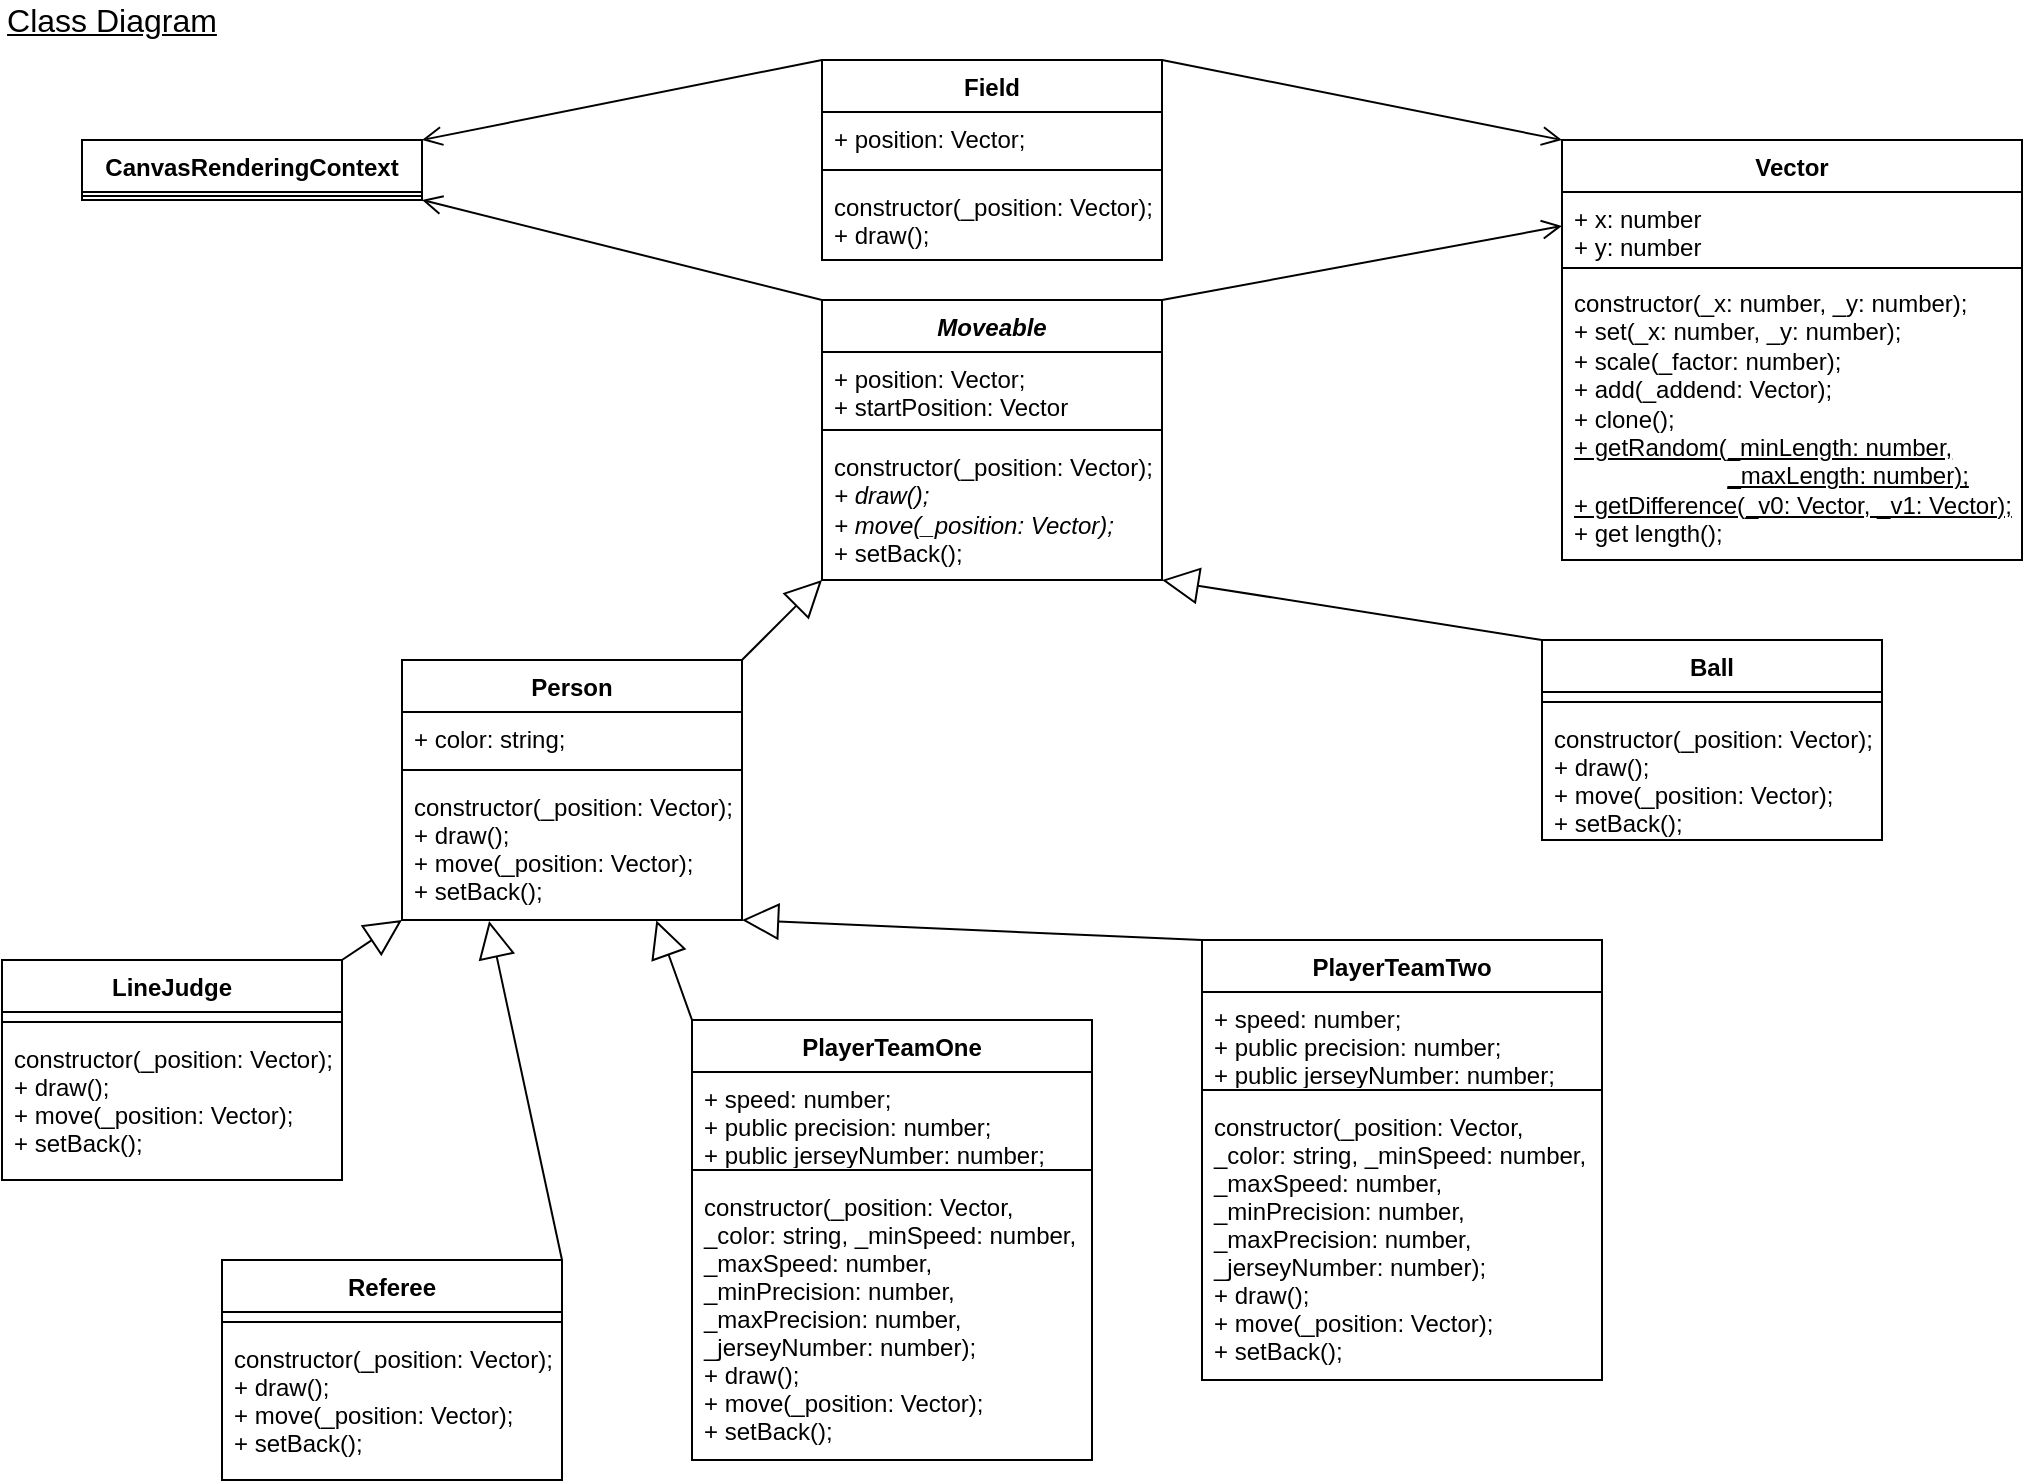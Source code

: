 <mxfile version="14.5.1" type="device"><diagram id="C5RBs43oDa-KdzZeNtuy" name="ClassDiagram"><mxGraphModel dx="509" dy="599" grid="1" gridSize="10" guides="1" tooltips="1" connect="1" arrows="1" fold="1" page="1" pageScale="1" pageWidth="1169" pageHeight="827" math="0" shadow="0"><root><mxCell id="WIyWlLk6GJQsqaUBKTNV-0"/><mxCell id="WIyWlLk6GJQsqaUBKTNV-1" parent="WIyWlLk6GJQsqaUBKTNV-0"/><mxCell id="8CYJgGClxoMhV85A07EX-25" value="Vector" style="swimlane;fontStyle=1;align=center;verticalAlign=top;childLayout=stackLayout;horizontal=1;startSize=26;horizontalStack=0;resizeParent=1;resizeLast=0;collapsible=1;marginBottom=0;rounded=0;shadow=0;strokeWidth=1;" parent="WIyWlLk6GJQsqaUBKTNV-1" vertex="1"><mxGeometry x="820" y="110" width="230" height="210" as="geometry"><mxRectangle x="220" y="120" width="160" height="26" as="alternateBounds"/></mxGeometry></mxCell><mxCell id="8CYJgGClxoMhV85A07EX-26" value="+ x: number&#10;+ y: number" style="text;align=left;verticalAlign=top;spacingLeft=4;spacingRight=4;overflow=hidden;rotatable=0;points=[[0,0.5],[1,0.5]];portConstraint=eastwest;" parent="8CYJgGClxoMhV85A07EX-25" vertex="1"><mxGeometry y="26" width="230" height="34" as="geometry"/></mxCell><mxCell id="8CYJgGClxoMhV85A07EX-27" value="" style="line;html=1;strokeWidth=1;align=left;verticalAlign=middle;spacingTop=-1;spacingLeft=3;spacingRight=3;rotatable=0;labelPosition=right;points=[];portConstraint=eastwest;" parent="8CYJgGClxoMhV85A07EX-25" vertex="1"><mxGeometry y="60" width="230" height="8" as="geometry"/></mxCell><mxCell id="8CYJgGClxoMhV85A07EX-28" value="constructor(_x: number, _y: number);&lt;br&gt;+ set(_x: number, _y: number);&lt;br&gt;+ scale(_factor: number);&lt;br&gt;+ add(_addend: Vector);&lt;br&gt;+ clone();&lt;br&gt;&lt;u&gt;+ getRandom(_minLength: number,&lt;/u&gt;&lt;br&gt;&amp;nbsp; &amp;nbsp; &amp;nbsp; &amp;nbsp; &amp;nbsp; &amp;nbsp; &amp;nbsp; &amp;nbsp; &amp;nbsp; &amp;nbsp; &amp;nbsp; &amp;nbsp;&lt;u&gt;_maxLength: number);&lt;/u&gt;&lt;br&gt;&lt;u&gt;+ getDifference(_v0: Vector, _v1: Vector);&lt;/u&gt;&lt;br&gt;+ get length();" style="text;align=left;verticalAlign=top;spacingLeft=4;spacingRight=4;overflow=hidden;rotatable=0;points=[[0,0.5],[1,0.5]];portConstraint=eastwest;html=1;" parent="8CYJgGClxoMhV85A07EX-25" vertex="1"><mxGeometry y="68" width="230" height="142" as="geometry"/></mxCell><mxCell id="8CYJgGClxoMhV85A07EX-0" value="CanvasRenderingContext" style="swimlane;fontStyle=1;align=center;verticalAlign=top;childLayout=stackLayout;horizontal=1;startSize=26;horizontalStack=0;resizeParent=1;resizeLast=0;collapsible=1;marginBottom=0;rounded=0;shadow=0;strokeWidth=1;" parent="WIyWlLk6GJQsqaUBKTNV-1" vertex="1"><mxGeometry x="80" y="110" width="170" height="30" as="geometry"><mxRectangle x="220" y="120" width="160" height="26" as="alternateBounds"/></mxGeometry></mxCell><mxCell id="8CYJgGClxoMhV85A07EX-2" value="" style="line;html=1;strokeWidth=1;align=left;verticalAlign=middle;spacingTop=-1;spacingLeft=3;spacingRight=3;rotatable=0;labelPosition=right;points=[];portConstraint=eastwest;" parent="8CYJgGClxoMhV85A07EX-0" vertex="1"><mxGeometry y="26" width="170" height="4" as="geometry"/></mxCell><mxCell id="8CYJgGClxoMhV85A07EX-17" value="Person" style="swimlane;fontStyle=1;align=center;verticalAlign=top;childLayout=stackLayout;horizontal=1;startSize=26;horizontalStack=0;resizeParent=1;resizeLast=0;collapsible=1;marginBottom=0;rounded=0;shadow=0;strokeWidth=1;" parent="WIyWlLk6GJQsqaUBKTNV-1" vertex="1"><mxGeometry x="240" y="370" width="170" height="130" as="geometry"><mxRectangle x="220" y="120" width="160" height="26" as="alternateBounds"/></mxGeometry></mxCell><mxCell id="YsZzwCmOTXR5AgOq76Cu-9" value="+ color: string;" style="text;align=left;verticalAlign=top;spacingLeft=4;spacingRight=4;overflow=hidden;rotatable=0;points=[[0,0.5],[1,0.5]];portConstraint=eastwest;" parent="8CYJgGClxoMhV85A07EX-17" vertex="1"><mxGeometry y="26" width="170" height="24" as="geometry"/></mxCell><mxCell id="8CYJgGClxoMhV85A07EX-19" value="" style="line;html=1;strokeWidth=1;align=left;verticalAlign=middle;spacingTop=-1;spacingLeft=3;spacingRight=3;rotatable=0;labelPosition=right;points=[];portConstraint=eastwest;" parent="8CYJgGClxoMhV85A07EX-17" vertex="1"><mxGeometry y="50" width="170" height="10" as="geometry"/></mxCell><mxCell id="8CYJgGClxoMhV85A07EX-20" value="constructor(_position: Vector);&#10;+ draw();&#10;+ move(_position: Vector);&#10;+ setBack();" style="text;align=left;verticalAlign=top;spacingLeft=4;spacingRight=4;overflow=hidden;rotatable=0;points=[[0,0.5],[1,0.5]];portConstraint=eastwest;" parent="8CYJgGClxoMhV85A07EX-17" vertex="1"><mxGeometry y="60" width="170" height="70" as="geometry"/></mxCell><mxCell id="3dxf1-5tAdsy0XyohBqg-0" value="Ball" style="swimlane;fontStyle=1;align=center;verticalAlign=top;childLayout=stackLayout;horizontal=1;startSize=26;horizontalStack=0;resizeParent=1;resizeLast=0;collapsible=1;marginBottom=0;rounded=0;shadow=0;strokeWidth=1;" parent="WIyWlLk6GJQsqaUBKTNV-1" vertex="1"><mxGeometry x="810" y="360" width="170" height="100" as="geometry"><mxRectangle x="220" y="120" width="160" height="26" as="alternateBounds"/></mxGeometry></mxCell><mxCell id="3dxf1-5tAdsy0XyohBqg-2" value="" style="line;html=1;strokeWidth=1;align=left;verticalAlign=middle;spacingTop=-1;spacingLeft=3;spacingRight=3;rotatable=0;labelPosition=right;points=[];portConstraint=eastwest;" parent="3dxf1-5tAdsy0XyohBqg-0" vertex="1"><mxGeometry y="26" width="170" height="10" as="geometry"/></mxCell><mxCell id="3dxf1-5tAdsy0XyohBqg-3" value="constructor(_position: Vector);&#10;+ draw();&#10;+ move(_position: Vector);&#10;+ setBack();" style="text;align=left;verticalAlign=top;spacingLeft=4;spacingRight=4;overflow=hidden;rotatable=0;points=[[0,0.5],[1,0.5]];portConstraint=eastwest;" parent="3dxf1-5tAdsy0XyohBqg-0" vertex="1"><mxGeometry y="36" width="170" height="64" as="geometry"/></mxCell><mxCell id="3dxf1-5tAdsy0XyohBqg-4" value="&lt;font style=&quot;font-size: 16px&quot;&gt;&lt;u&gt;Class Diagram&lt;/u&gt;&lt;/font&gt;" style="text;html=1;strokeColor=none;fillColor=none;align=center;verticalAlign=middle;whiteSpace=wrap;rounded=0;" parent="WIyWlLk6GJQsqaUBKTNV-1" vertex="1"><mxGeometry x="40" y="40" width="110" height="20" as="geometry"/></mxCell><mxCell id="G8MSJm8bPXZHYzcvokG--5" value="Moveable" style="swimlane;fontStyle=3;align=center;verticalAlign=top;childLayout=stackLayout;horizontal=1;startSize=26;horizontalStack=0;resizeParent=1;resizeLast=0;collapsible=1;marginBottom=0;rounded=0;shadow=0;strokeWidth=1;" parent="WIyWlLk6GJQsqaUBKTNV-1" vertex="1"><mxGeometry x="450" y="190" width="170" height="140" as="geometry"><mxRectangle x="220" y="120" width="160" height="26" as="alternateBounds"/></mxGeometry></mxCell><mxCell id="G8MSJm8bPXZHYzcvokG--6" value="+ position: Vector;&#10;+ startPosition: Vector" style="text;align=left;verticalAlign=top;spacingLeft=4;spacingRight=4;overflow=hidden;rotatable=0;points=[[0,0.5],[1,0.5]];portConstraint=eastwest;" parent="G8MSJm8bPXZHYzcvokG--5" vertex="1"><mxGeometry y="26" width="170" height="34" as="geometry"/></mxCell><mxCell id="G8MSJm8bPXZHYzcvokG--7" value="" style="line;html=1;strokeWidth=1;align=left;verticalAlign=middle;spacingTop=-1;spacingLeft=3;spacingRight=3;rotatable=0;labelPosition=right;points=[];portConstraint=eastwest;" parent="G8MSJm8bPXZHYzcvokG--5" vertex="1"><mxGeometry y="60" width="170" height="10" as="geometry"/></mxCell><mxCell id="G8MSJm8bPXZHYzcvokG--8" value="constructor(_position: Vector);&lt;br&gt;&lt;i&gt;+ draw();&lt;/i&gt;&lt;br&gt;&lt;i&gt;+ move(_position: Vector);&lt;/i&gt;&lt;br&gt;+ setBack();" style="text;align=left;verticalAlign=top;spacingLeft=4;spacingRight=4;overflow=hidden;rotatable=0;points=[[0,0.5],[1,0.5]];portConstraint=eastwest;html=1;" parent="G8MSJm8bPXZHYzcvokG--5" vertex="1"><mxGeometry y="70" width="170" height="70" as="geometry"/></mxCell><mxCell id="G8MSJm8bPXZHYzcvokG--11" value="" style="endArrow=open;startArrow=none;endFill=0;startFill=0;endSize=8;html=1;verticalAlign=bottom;labelBackgroundColor=none;strokeWidth=1;exitX=1;exitY=0;exitDx=0;exitDy=0;entryX=0;entryY=0.5;entryDx=0;entryDy=0;" parent="WIyWlLk6GJQsqaUBKTNV-1" source="G8MSJm8bPXZHYzcvokG--5" target="8CYJgGClxoMhV85A07EX-26" edge="1"><mxGeometry width="160" relative="1" as="geometry"><mxPoint x="590" y="410" as="sourcePoint"/><mxPoint x="800" y="180" as="targetPoint"/></mxGeometry></mxCell><mxCell id="G8MSJm8bPXZHYzcvokG--16" value="" style="endArrow=block;endSize=16;endFill=0;html=1;exitX=0;exitY=0;exitDx=0;exitDy=0;entryX=1;entryY=1;entryDx=0;entryDy=0;" parent="WIyWlLk6GJQsqaUBKTNV-1" source="3dxf1-5tAdsy0XyohBqg-0" target="G8MSJm8bPXZHYzcvokG--5" edge="1"><mxGeometry width="160" relative="1" as="geometry"><mxPoint x="150" y="560" as="sourcePoint"/><mxPoint x="630" y="250" as="targetPoint"/></mxGeometry></mxCell><mxCell id="G8MSJm8bPXZHYzcvokG--17" value="" style="endArrow=block;endSize=16;endFill=0;html=1;exitX=1;exitY=0;exitDx=0;exitDy=0;entryX=0;entryY=1;entryDx=0;entryDy=0;" parent="WIyWlLk6GJQsqaUBKTNV-1" source="8CYJgGClxoMhV85A07EX-17" target="G8MSJm8bPXZHYzcvokG--5" edge="1"><mxGeometry width="160" relative="1" as="geometry"><mxPoint x="160" y="570" as="sourcePoint"/><mxPoint x="440" y="260" as="targetPoint"/></mxGeometry></mxCell><mxCell id="G8MSJm8bPXZHYzcvokG--22" value="" style="endArrow=open;startArrow=none;endFill=0;startFill=0;endSize=8;html=1;verticalAlign=bottom;labelBackgroundColor=none;strokeWidth=1;exitX=0;exitY=0;exitDx=0;exitDy=0;entryX=1;entryY=1;entryDx=0;entryDy=0;" parent="WIyWlLk6GJQsqaUBKTNV-1" source="G8MSJm8bPXZHYzcvokG--5" target="8CYJgGClxoMhV85A07EX-0" edge="1"><mxGeometry width="160" relative="1" as="geometry"><mxPoint x="610" y="430" as="sourcePoint"/><mxPoint x="770" y="430" as="targetPoint"/></mxGeometry></mxCell><mxCell id="YSbxWKcehjjci3v9ELdr-0" value="Field" style="swimlane;fontStyle=1;align=center;verticalAlign=top;childLayout=stackLayout;horizontal=1;startSize=26;horizontalStack=0;resizeParent=1;resizeLast=0;collapsible=1;marginBottom=0;rounded=0;shadow=0;strokeWidth=1;" vertex="1" parent="WIyWlLk6GJQsqaUBKTNV-1"><mxGeometry x="450" y="70" width="170" height="100" as="geometry"><mxRectangle x="220" y="120" width="160" height="26" as="alternateBounds"/></mxGeometry></mxCell><mxCell id="YSbxWKcehjjci3v9ELdr-1" value="+ position: Vector;" style="text;align=left;verticalAlign=top;spacingLeft=4;spacingRight=4;overflow=hidden;rotatable=0;points=[[0,0.5],[1,0.5]];portConstraint=eastwest;" vertex="1" parent="YSbxWKcehjjci3v9ELdr-0"><mxGeometry y="26" width="170" height="24" as="geometry"/></mxCell><mxCell id="YSbxWKcehjjci3v9ELdr-2" value="" style="line;html=1;strokeWidth=1;align=left;verticalAlign=middle;spacingTop=-1;spacingLeft=3;spacingRight=3;rotatable=0;labelPosition=right;points=[];portConstraint=eastwest;" vertex="1" parent="YSbxWKcehjjci3v9ELdr-0"><mxGeometry y="50" width="170" height="10" as="geometry"/></mxCell><mxCell id="YSbxWKcehjjci3v9ELdr-3" value="constructor(_position: Vector);&#10;+ draw();" style="text;align=left;verticalAlign=top;spacingLeft=4;spacingRight=4;overflow=hidden;rotatable=0;points=[[0,0.5],[1,0.5]];portConstraint=eastwest;" vertex="1" parent="YSbxWKcehjjci3v9ELdr-0"><mxGeometry y="60" width="170" height="40" as="geometry"/></mxCell><mxCell id="YSbxWKcehjjci3v9ELdr-8" value="" style="endArrow=open;startArrow=none;endFill=0;startFill=0;endSize=8;html=1;verticalAlign=bottom;labelBackgroundColor=none;strokeWidth=1;exitX=0;exitY=0;exitDx=0;exitDy=0;entryX=1;entryY=0;entryDx=0;entryDy=0;" edge="1" parent="WIyWlLk6GJQsqaUBKTNV-1" source="YSbxWKcehjjci3v9ELdr-0" target="8CYJgGClxoMhV85A07EX-0"><mxGeometry width="160" relative="1" as="geometry"><mxPoint x="460" y="200" as="sourcePoint"/><mxPoint x="260.0" y="150" as="targetPoint"/></mxGeometry></mxCell><mxCell id="YSbxWKcehjjci3v9ELdr-9" value="" style="endArrow=open;startArrow=none;endFill=0;startFill=0;endSize=8;html=1;verticalAlign=bottom;labelBackgroundColor=none;strokeWidth=1;exitX=1;exitY=0;exitDx=0;exitDy=0;entryX=0;entryY=0;entryDx=0;entryDy=0;" edge="1" parent="WIyWlLk6GJQsqaUBKTNV-1" source="YSbxWKcehjjci3v9ELdr-0" target="8CYJgGClxoMhV85A07EX-25"><mxGeometry width="160" relative="1" as="geometry"><mxPoint x="470" y="210" as="sourcePoint"/><mxPoint x="791.103" y="90" as="targetPoint"/></mxGeometry></mxCell><mxCell id="YSbxWKcehjjci3v9ELdr-10" value="Referee" style="swimlane;fontStyle=1;align=center;verticalAlign=top;childLayout=stackLayout;horizontal=1;startSize=26;horizontalStack=0;resizeParent=1;resizeLast=0;collapsible=1;marginBottom=0;rounded=0;shadow=0;strokeWidth=1;" vertex="1" parent="WIyWlLk6GJQsqaUBKTNV-1"><mxGeometry x="150" y="670" width="170" height="110" as="geometry"><mxRectangle x="220" y="120" width="160" height="26" as="alternateBounds"/></mxGeometry></mxCell><mxCell id="YSbxWKcehjjci3v9ELdr-12" value="" style="line;html=1;strokeWidth=1;align=left;verticalAlign=middle;spacingTop=-1;spacingLeft=3;spacingRight=3;rotatable=0;labelPosition=right;points=[];portConstraint=eastwest;" vertex="1" parent="YSbxWKcehjjci3v9ELdr-10"><mxGeometry y="26" width="170" height="10" as="geometry"/></mxCell><mxCell id="YSbxWKcehjjci3v9ELdr-13" value="constructor(_position: Vector);&#10;+ draw();&#10;+ move(_position: Vector);&#10;+ setBack();" style="text;align=left;verticalAlign=top;spacingLeft=4;spacingRight=4;overflow=hidden;rotatable=0;points=[[0,0.5],[1,0.5]];portConstraint=eastwest;" vertex="1" parent="YSbxWKcehjjci3v9ELdr-10"><mxGeometry y="36" width="170" height="70" as="geometry"/></mxCell><mxCell id="YSbxWKcehjjci3v9ELdr-14" value="LineJudge" style="swimlane;fontStyle=1;align=center;verticalAlign=top;childLayout=stackLayout;horizontal=1;startSize=26;horizontalStack=0;resizeParent=1;resizeLast=0;collapsible=1;marginBottom=0;rounded=0;shadow=0;strokeWidth=1;" vertex="1" parent="WIyWlLk6GJQsqaUBKTNV-1"><mxGeometry x="40" y="520" width="170" height="110" as="geometry"><mxRectangle x="220" y="120" width="160" height="26" as="alternateBounds"/></mxGeometry></mxCell><mxCell id="YSbxWKcehjjci3v9ELdr-15" value="" style="line;html=1;strokeWidth=1;align=left;verticalAlign=middle;spacingTop=-1;spacingLeft=3;spacingRight=3;rotatable=0;labelPosition=right;points=[];portConstraint=eastwest;" vertex="1" parent="YSbxWKcehjjci3v9ELdr-14"><mxGeometry y="26" width="170" height="10" as="geometry"/></mxCell><mxCell id="YSbxWKcehjjci3v9ELdr-16" value="constructor(_position: Vector);&#10;+ draw();&#10;+ move(_position: Vector);&#10;+ setBack();" style="text;align=left;verticalAlign=top;spacingLeft=4;spacingRight=4;overflow=hidden;rotatable=0;points=[[0,0.5],[1,0.5]];portConstraint=eastwest;" vertex="1" parent="YSbxWKcehjjci3v9ELdr-14"><mxGeometry y="36" width="170" height="70" as="geometry"/></mxCell><mxCell id="YSbxWKcehjjci3v9ELdr-17" value="PlayerTeamOne" style="swimlane;fontStyle=1;align=center;verticalAlign=top;childLayout=stackLayout;horizontal=1;startSize=26;horizontalStack=0;resizeParent=1;resizeLast=0;collapsible=1;marginBottom=0;rounded=0;shadow=0;strokeWidth=1;" vertex="1" parent="WIyWlLk6GJQsqaUBKTNV-1"><mxGeometry x="385" y="550" width="200" height="220" as="geometry"><mxRectangle x="220" y="120" width="160" height="26" as="alternateBounds"/></mxGeometry></mxCell><mxCell id="YSbxWKcehjjci3v9ELdr-18" value="+ speed: number;&#10;+ public precision: number;&#10;+ public jerseyNumber: number;" style="text;align=left;verticalAlign=top;spacingLeft=4;spacingRight=4;overflow=hidden;rotatable=0;points=[[0,0.5],[1,0.5]];portConstraint=eastwest;" vertex="1" parent="YSbxWKcehjjci3v9ELdr-17"><mxGeometry y="26" width="200" height="44" as="geometry"/></mxCell><mxCell id="YSbxWKcehjjci3v9ELdr-19" value="" style="line;html=1;strokeWidth=1;align=left;verticalAlign=middle;spacingTop=-1;spacingLeft=3;spacingRight=3;rotatable=0;labelPosition=right;points=[];portConstraint=eastwest;" vertex="1" parent="YSbxWKcehjjci3v9ELdr-17"><mxGeometry y="70" width="200" height="10" as="geometry"/></mxCell><mxCell id="YSbxWKcehjjci3v9ELdr-20" value="constructor(_position: Vector, &#10;_color: string, _minSpeed: number, &#10;_maxSpeed: number, &#10;_minPrecision: number, &#10;_maxPrecision: number, &#10;_jerseyNumber: number);&#10;+ draw();&#10;+ move(_position: Vector);&#10;+ setBack();" style="text;align=left;verticalAlign=top;spacingLeft=4;spacingRight=4;overflow=hidden;rotatable=0;points=[[0,0.5],[1,0.5]];portConstraint=eastwest;" vertex="1" parent="YSbxWKcehjjci3v9ELdr-17"><mxGeometry y="80" width="200" height="130" as="geometry"/></mxCell><mxCell id="YSbxWKcehjjci3v9ELdr-21" value="PlayerTeamTwo" style="swimlane;fontStyle=1;align=center;verticalAlign=top;childLayout=stackLayout;horizontal=1;startSize=26;horizontalStack=0;resizeParent=1;resizeLast=0;collapsible=1;marginBottom=0;rounded=0;shadow=0;strokeWidth=1;" vertex="1" parent="WIyWlLk6GJQsqaUBKTNV-1"><mxGeometry x="640" y="510" width="200" height="220" as="geometry"><mxRectangle x="220" y="120" width="160" height="26" as="alternateBounds"/></mxGeometry></mxCell><mxCell id="YSbxWKcehjjci3v9ELdr-22" value="+ speed: number;&#10;+ public precision: number;&#10;+ public jerseyNumber: number;" style="text;align=left;verticalAlign=top;spacingLeft=4;spacingRight=4;overflow=hidden;rotatable=0;points=[[0,0.5],[1,0.5]];portConstraint=eastwest;" vertex="1" parent="YSbxWKcehjjci3v9ELdr-21"><mxGeometry y="26" width="200" height="44" as="geometry"/></mxCell><mxCell id="YSbxWKcehjjci3v9ELdr-23" value="" style="line;html=1;strokeWidth=1;align=left;verticalAlign=middle;spacingTop=-1;spacingLeft=3;spacingRight=3;rotatable=0;labelPosition=right;points=[];portConstraint=eastwest;" vertex="1" parent="YSbxWKcehjjci3v9ELdr-21"><mxGeometry y="70" width="200" height="10" as="geometry"/></mxCell><mxCell id="YSbxWKcehjjci3v9ELdr-24" value="constructor(_position: Vector, &#10;_color: string, _minSpeed: number, &#10;_maxSpeed: number, &#10;_minPrecision: number, &#10;_maxPrecision: number, &#10;_jerseyNumber: number);&#10;+ draw();&#10;+ move(_position: Vector);&#10;+ setBack();" style="text;align=left;verticalAlign=top;spacingLeft=4;spacingRight=4;overflow=hidden;rotatable=0;points=[[0,0.5],[1,0.5]];portConstraint=eastwest;" vertex="1" parent="YSbxWKcehjjci3v9ELdr-21"><mxGeometry y="80" width="200" height="130" as="geometry"/></mxCell><mxCell id="YSbxWKcehjjci3v9ELdr-25" value="" style="endArrow=block;endSize=16;endFill=0;html=1;exitX=0;exitY=0;exitDx=0;exitDy=0;entryX=1;entryY=1;entryDx=0;entryDy=0;" edge="1" parent="WIyWlLk6GJQsqaUBKTNV-1" source="YSbxWKcehjjci3v9ELdr-21" target="8CYJgGClxoMhV85A07EX-17"><mxGeometry width="160" relative="1" as="geometry"><mxPoint x="820" y="370" as="sourcePoint"/><mxPoint x="410" y="500" as="targetPoint"/></mxGeometry></mxCell><mxCell id="YSbxWKcehjjci3v9ELdr-26" value="" style="endArrow=block;endSize=16;endFill=0;html=1;exitX=1;exitY=0;exitDx=0;exitDy=0;entryX=0;entryY=1;entryDx=0;entryDy=0;" edge="1" parent="WIyWlLk6GJQsqaUBKTNV-1" source="YSbxWKcehjjci3v9ELdr-14" target="8CYJgGClxoMhV85A07EX-17"><mxGeometry width="160" relative="1" as="geometry"><mxPoint x="410" y="570" as="sourcePoint"/><mxPoint x="220" y="520" as="targetPoint"/></mxGeometry></mxCell><mxCell id="YSbxWKcehjjci3v9ELdr-27" value="" style="endArrow=block;endSize=16;endFill=0;html=1;exitX=1;exitY=0;exitDx=0;exitDy=0;entryX=0.256;entryY=1.007;entryDx=0;entryDy=0;entryPerimeter=0;" edge="1" parent="WIyWlLk6GJQsqaUBKTNV-1" source="YSbxWKcehjjci3v9ELdr-10" target="8CYJgGClxoMhV85A07EX-20"><mxGeometry width="160" relative="1" as="geometry"><mxPoint x="550" y="590" as="sourcePoint"/><mxPoint x="270" y="510" as="targetPoint"/></mxGeometry></mxCell><mxCell id="YSbxWKcehjjci3v9ELdr-28" value="" style="endArrow=block;endSize=16;endFill=0;html=1;exitX=0;exitY=0;exitDx=0;exitDy=0;entryX=0.748;entryY=1.003;entryDx=0;entryDy=0;entryPerimeter=0;" edge="1" parent="WIyWlLk6GJQsqaUBKTNV-1" source="YSbxWKcehjjci3v9ELdr-17" target="8CYJgGClxoMhV85A07EX-20"><mxGeometry width="160" relative="1" as="geometry"><mxPoint x="560" y="600" as="sourcePoint"/><mxPoint x="370" y="570" as="targetPoint"/></mxGeometry></mxCell></root></mxGraphModel></diagram></mxfile>